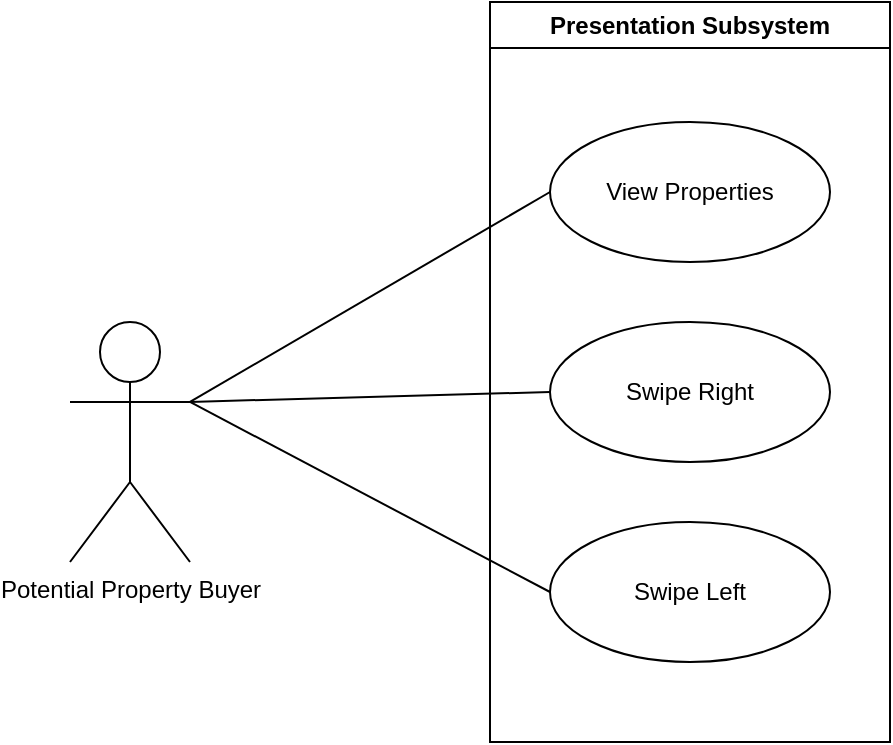 <mxfile>
    <diagram id="J0BVPanL6UoHwVZonEcy" name="Page-1">
        <mxGraphModel dx="736" dy="442" grid="1" gridSize="10" guides="1" tooltips="1" connect="1" arrows="1" fold="1" page="1" pageScale="1" pageWidth="850" pageHeight="1100" math="0" shadow="0">
            <root>
                <mxCell id="0"/>
                <mxCell id="1" parent="0"/>
                <mxCell id="2" value="Presentation Subsystem" style="swimlane;whiteSpace=wrap;html=1;" parent="1" vertex="1">
                    <mxGeometry x="320" y="70" width="200" height="370" as="geometry"/>
                </mxCell>
                <mxCell id="4" value="View Properties" style="ellipse;whiteSpace=wrap;html=1;" parent="2" vertex="1">
                    <mxGeometry x="30" y="60" width="140" height="70" as="geometry"/>
                </mxCell>
                <mxCell id="5" value="Swipe Right" style="ellipse;whiteSpace=wrap;html=1;" parent="2" vertex="1">
                    <mxGeometry x="30" y="160" width="140" height="70" as="geometry"/>
                </mxCell>
                <mxCell id="6" value="Swipe Left" style="ellipse;whiteSpace=wrap;html=1;" parent="2" vertex="1">
                    <mxGeometry x="30" y="260" width="140" height="70" as="geometry"/>
                </mxCell>
                <mxCell id="7" style="edgeStyle=none;html=1;exitX=1;exitY=0.333;exitDx=0;exitDy=0;exitPerimeter=0;entryX=0;entryY=0.5;entryDx=0;entryDy=0;endArrow=none;endFill=0;" parent="1" source="3" target="4" edge="1">
                    <mxGeometry relative="1" as="geometry"/>
                </mxCell>
                <mxCell id="8" style="edgeStyle=none;html=1;exitX=1;exitY=0.333;exitDx=0;exitDy=0;exitPerimeter=0;entryX=0;entryY=0.5;entryDx=0;entryDy=0;endArrow=none;endFill=0;" parent="1" source="3" target="5" edge="1">
                    <mxGeometry relative="1" as="geometry"/>
                </mxCell>
                <mxCell id="9" style="edgeStyle=none;html=1;exitX=1;exitY=0.333;exitDx=0;exitDy=0;exitPerimeter=0;entryX=0;entryY=0.5;entryDx=0;entryDy=0;endArrow=none;endFill=0;" parent="1" source="3" target="6" edge="1">
                    <mxGeometry relative="1" as="geometry"/>
                </mxCell>
                <mxCell id="3" value="Potential Property Buyer" style="shape=umlActor;verticalLabelPosition=bottom;verticalAlign=top;html=1;outlineConnect=0;" parent="1" vertex="1">
                    <mxGeometry x="110" y="230" width="60" height="120" as="geometry"/>
                </mxCell>
            </root>
        </mxGraphModel>
    </diagram>
</mxfile>